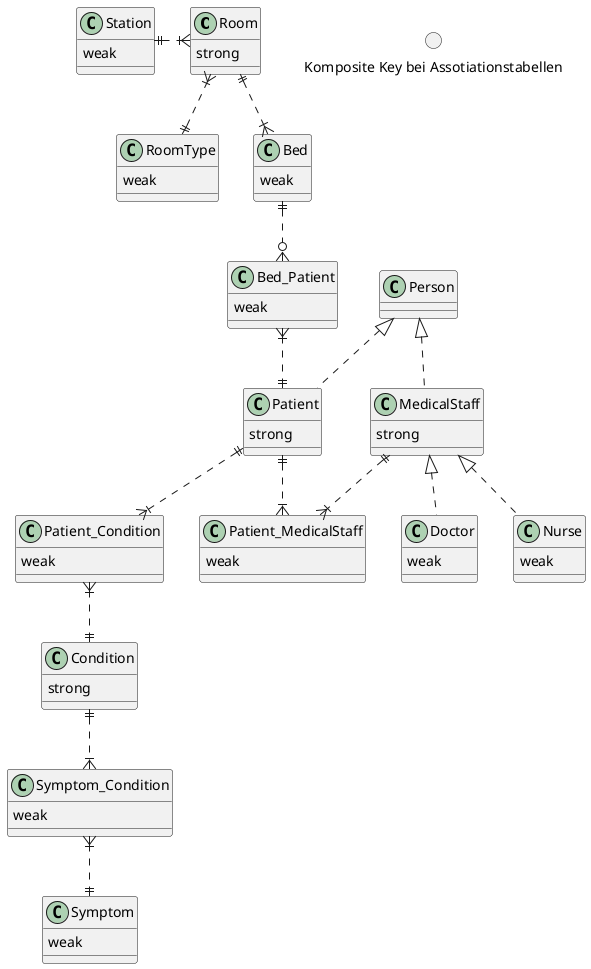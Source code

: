 @startuml
Room }|..|| RoomType
Bed }|.u.|| Room
Room }|.l.|| Station
Bed ||..o{ Bed_Patient
Bed_Patient }|..|| Patient
Patient ||..|{ Patient_MedicalStaff
MedicalStaff ||..|{ Patient_MedicalStaff
MedicalStaff <|.. Doctor
MedicalStaff <|.. Nurse
Person <|.. MedicalStaff
Person <|.. Patient

Patient ||..|{ Patient_Condition
Condition ||.u.|{ Patient_Condition

Condition ||..|{ Symptom_Condition
Symptom_Condition }|..|| Symptom

circle "Komposite Key bei Assotiationstabellen"

class Room {
 strong
}

class Bed {
 weak
}

class Station {
 weak
}

class Bed_Patient {
 weak
}

class Patient {
 strong
}

class Patient_Condition {
 weak
}

class Condition {
 strong
}

class Doctor {
 weak
}

class Nurse {
 weak
}

class MedicalStaff {
 strong
}

class Patient_MedicalStaff {
 weak
}

class RoomType{
    weak
}

class Symptom{
    weak
}

class Symptom_Condition{
    weak
}

@enduml


